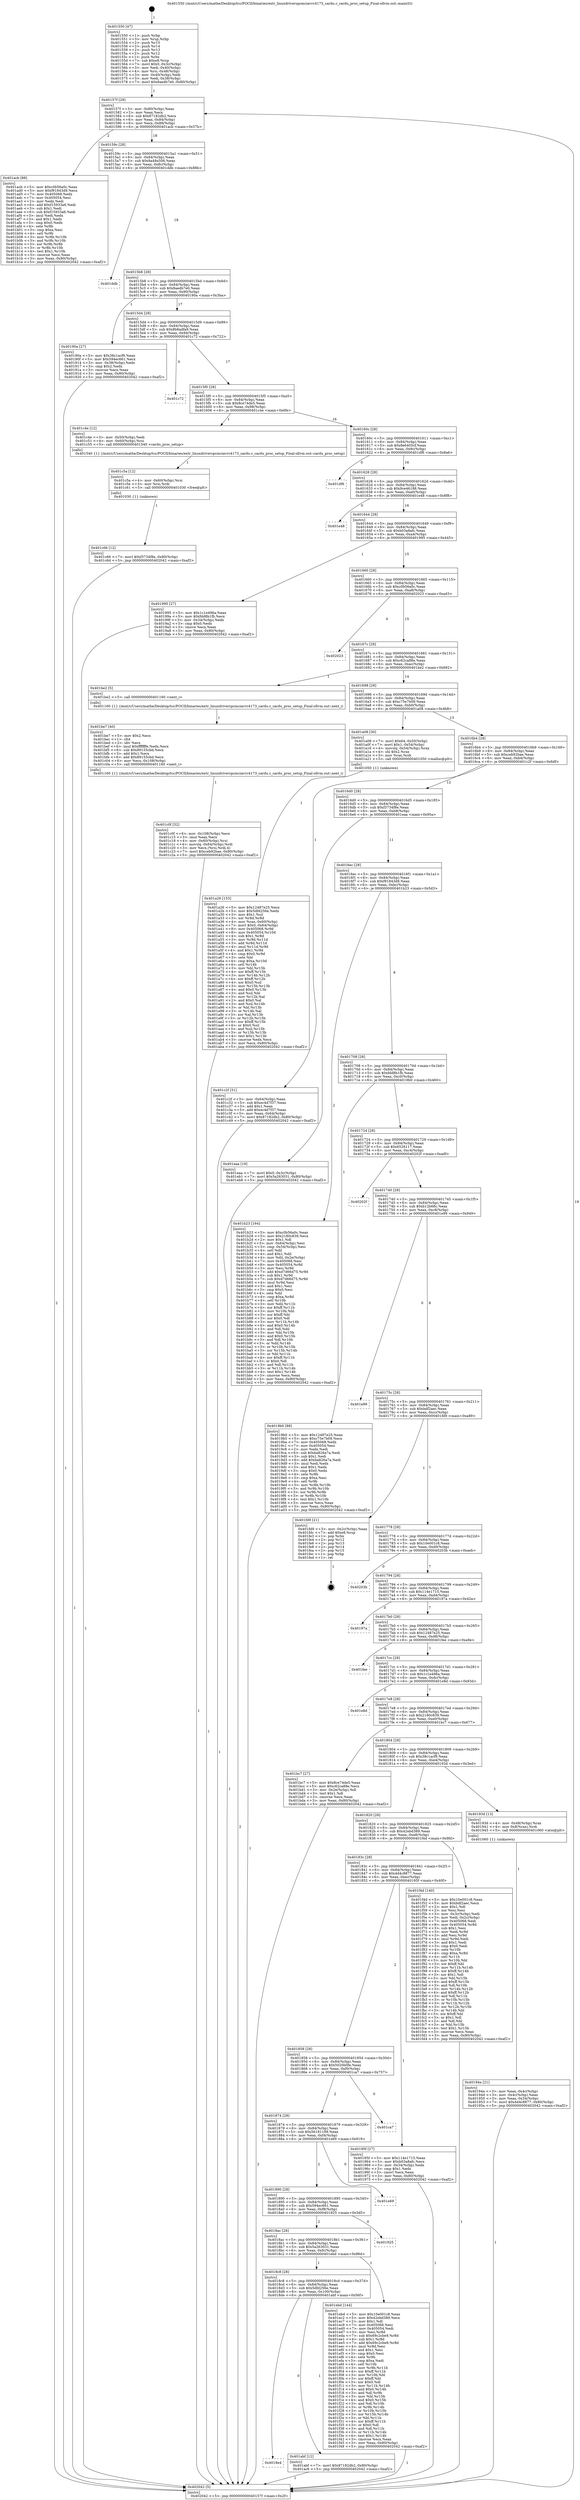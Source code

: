 digraph "0x401550" {
  label = "0x401550 (/mnt/c/Users/mathe/Desktop/tcc/POCII/binaries/extr_linuxdriverspcmciavrc4173_cardu.c_cardu_proc_setup_Final-ollvm.out::main(0))"
  labelloc = "t"
  node[shape=record]

  Entry [label="",width=0.3,height=0.3,shape=circle,fillcolor=black,style=filled]
  "0x40157f" [label="{
     0x40157f [29]\l
     | [instrs]\l
     &nbsp;&nbsp;0x40157f \<+3\>: mov -0x80(%rbp),%eax\l
     &nbsp;&nbsp;0x401582 \<+2\>: mov %eax,%ecx\l
     &nbsp;&nbsp;0x401584 \<+6\>: sub $0x87182db2,%ecx\l
     &nbsp;&nbsp;0x40158a \<+6\>: mov %eax,-0x84(%rbp)\l
     &nbsp;&nbsp;0x401590 \<+6\>: mov %ecx,-0x88(%rbp)\l
     &nbsp;&nbsp;0x401596 \<+6\>: je 0000000000401acb \<main+0x57b\>\l
  }"]
  "0x401acb" [label="{
     0x401acb [88]\l
     | [instrs]\l
     &nbsp;&nbsp;0x401acb \<+5\>: mov $0xc0b56a0c,%eax\l
     &nbsp;&nbsp;0x401ad0 \<+5\>: mov $0xf91843d9,%ecx\l
     &nbsp;&nbsp;0x401ad5 \<+7\>: mov 0x405068,%edx\l
     &nbsp;&nbsp;0x401adc \<+7\>: mov 0x405054,%esi\l
     &nbsp;&nbsp;0x401ae3 \<+2\>: mov %edx,%edi\l
     &nbsp;&nbsp;0x401ae5 \<+6\>: add $0xf15933a6,%edi\l
     &nbsp;&nbsp;0x401aeb \<+3\>: sub $0x1,%edi\l
     &nbsp;&nbsp;0x401aee \<+6\>: sub $0xf15933a6,%edi\l
     &nbsp;&nbsp;0x401af4 \<+3\>: imul %edi,%edx\l
     &nbsp;&nbsp;0x401af7 \<+3\>: and $0x1,%edx\l
     &nbsp;&nbsp;0x401afa \<+3\>: cmp $0x0,%edx\l
     &nbsp;&nbsp;0x401afd \<+4\>: sete %r8b\l
     &nbsp;&nbsp;0x401b01 \<+3\>: cmp $0xa,%esi\l
     &nbsp;&nbsp;0x401b04 \<+4\>: setl %r9b\l
     &nbsp;&nbsp;0x401b08 \<+3\>: mov %r8b,%r10b\l
     &nbsp;&nbsp;0x401b0b \<+3\>: and %r9b,%r10b\l
     &nbsp;&nbsp;0x401b0e \<+3\>: xor %r9b,%r8b\l
     &nbsp;&nbsp;0x401b11 \<+3\>: or %r8b,%r10b\l
     &nbsp;&nbsp;0x401b14 \<+4\>: test $0x1,%r10b\l
     &nbsp;&nbsp;0x401b18 \<+3\>: cmovne %ecx,%eax\l
     &nbsp;&nbsp;0x401b1b \<+3\>: mov %eax,-0x80(%rbp)\l
     &nbsp;&nbsp;0x401b1e \<+5\>: jmp 0000000000402042 \<main+0xaf2\>\l
  }"]
  "0x40159c" [label="{
     0x40159c [28]\l
     | [instrs]\l
     &nbsp;&nbsp;0x40159c \<+5\>: jmp 00000000004015a1 \<main+0x51\>\l
     &nbsp;&nbsp;0x4015a1 \<+6\>: mov -0x84(%rbp),%eax\l
     &nbsp;&nbsp;0x4015a7 \<+5\>: sub $0x8a48a506,%eax\l
     &nbsp;&nbsp;0x4015ac \<+6\>: mov %eax,-0x8c(%rbp)\l
     &nbsp;&nbsp;0x4015b2 \<+6\>: je 0000000000401ddb \<main+0x88b\>\l
  }"]
  Exit [label="",width=0.3,height=0.3,shape=circle,fillcolor=black,style=filled,peripheries=2]
  "0x401ddb" [label="{
     0x401ddb\l
  }", style=dashed]
  "0x4015b8" [label="{
     0x4015b8 [28]\l
     | [instrs]\l
     &nbsp;&nbsp;0x4015b8 \<+5\>: jmp 00000000004015bd \<main+0x6d\>\l
     &nbsp;&nbsp;0x4015bd \<+6\>: mov -0x84(%rbp),%eax\l
     &nbsp;&nbsp;0x4015c3 \<+5\>: sub $0x8aedb7e0,%eax\l
     &nbsp;&nbsp;0x4015c8 \<+6\>: mov %eax,-0x90(%rbp)\l
     &nbsp;&nbsp;0x4015ce \<+6\>: je 000000000040190a \<main+0x3ba\>\l
  }"]
  "0x401c66" [label="{
     0x401c66 [12]\l
     | [instrs]\l
     &nbsp;&nbsp;0x401c66 \<+7\>: movl $0xf3734f8e,-0x80(%rbp)\l
     &nbsp;&nbsp;0x401c6d \<+5\>: jmp 0000000000402042 \<main+0xaf2\>\l
  }"]
  "0x40190a" [label="{
     0x40190a [27]\l
     | [instrs]\l
     &nbsp;&nbsp;0x40190a \<+5\>: mov $0x38c1acf9,%eax\l
     &nbsp;&nbsp;0x40190f \<+5\>: mov $0x594ec661,%ecx\l
     &nbsp;&nbsp;0x401914 \<+3\>: mov -0x38(%rbp),%edx\l
     &nbsp;&nbsp;0x401917 \<+3\>: cmp $0x2,%edx\l
     &nbsp;&nbsp;0x40191a \<+3\>: cmovne %ecx,%eax\l
     &nbsp;&nbsp;0x40191d \<+3\>: mov %eax,-0x80(%rbp)\l
     &nbsp;&nbsp;0x401920 \<+5\>: jmp 0000000000402042 \<main+0xaf2\>\l
  }"]
  "0x4015d4" [label="{
     0x4015d4 [28]\l
     | [instrs]\l
     &nbsp;&nbsp;0x4015d4 \<+5\>: jmp 00000000004015d9 \<main+0x89\>\l
     &nbsp;&nbsp;0x4015d9 \<+6\>: mov -0x84(%rbp),%eax\l
     &nbsp;&nbsp;0x4015df \<+5\>: sub $0x8b8adfa9,%eax\l
     &nbsp;&nbsp;0x4015e4 \<+6\>: mov %eax,-0x94(%rbp)\l
     &nbsp;&nbsp;0x4015ea \<+6\>: je 0000000000401c72 \<main+0x722\>\l
  }"]
  "0x402042" [label="{
     0x402042 [5]\l
     | [instrs]\l
     &nbsp;&nbsp;0x402042 \<+5\>: jmp 000000000040157f \<main+0x2f\>\l
  }"]
  "0x401550" [label="{
     0x401550 [47]\l
     | [instrs]\l
     &nbsp;&nbsp;0x401550 \<+1\>: push %rbp\l
     &nbsp;&nbsp;0x401551 \<+3\>: mov %rsp,%rbp\l
     &nbsp;&nbsp;0x401554 \<+2\>: push %r15\l
     &nbsp;&nbsp;0x401556 \<+2\>: push %r14\l
     &nbsp;&nbsp;0x401558 \<+2\>: push %r13\l
     &nbsp;&nbsp;0x40155a \<+2\>: push %r12\l
     &nbsp;&nbsp;0x40155c \<+1\>: push %rbx\l
     &nbsp;&nbsp;0x40155d \<+7\>: sub $0xe8,%rsp\l
     &nbsp;&nbsp;0x401564 \<+7\>: movl $0x0,-0x3c(%rbp)\l
     &nbsp;&nbsp;0x40156b \<+3\>: mov %edi,-0x40(%rbp)\l
     &nbsp;&nbsp;0x40156e \<+4\>: mov %rsi,-0x48(%rbp)\l
     &nbsp;&nbsp;0x401572 \<+3\>: mov -0x40(%rbp),%edi\l
     &nbsp;&nbsp;0x401575 \<+3\>: mov %edi,-0x38(%rbp)\l
     &nbsp;&nbsp;0x401578 \<+7\>: movl $0x8aedb7e0,-0x80(%rbp)\l
  }"]
  "0x401c5a" [label="{
     0x401c5a [12]\l
     | [instrs]\l
     &nbsp;&nbsp;0x401c5a \<+4\>: mov -0x60(%rbp),%rsi\l
     &nbsp;&nbsp;0x401c5e \<+3\>: mov %rsi,%rdi\l
     &nbsp;&nbsp;0x401c61 \<+5\>: call 0000000000401030 \<free@plt\>\l
     | [calls]\l
     &nbsp;&nbsp;0x401030 \{1\} (unknown)\l
  }"]
  "0x401c72" [label="{
     0x401c72\l
  }", style=dashed]
  "0x4015f0" [label="{
     0x4015f0 [28]\l
     | [instrs]\l
     &nbsp;&nbsp;0x4015f0 \<+5\>: jmp 00000000004015f5 \<main+0xa5\>\l
     &nbsp;&nbsp;0x4015f5 \<+6\>: mov -0x84(%rbp),%eax\l
     &nbsp;&nbsp;0x4015fb \<+5\>: sub $0x8ce74de5,%eax\l
     &nbsp;&nbsp;0x401600 \<+6\>: mov %eax,-0x98(%rbp)\l
     &nbsp;&nbsp;0x401606 \<+6\>: je 0000000000401c4e \<main+0x6fe\>\l
  }"]
  "0x401c0f" [label="{
     0x401c0f [32]\l
     | [instrs]\l
     &nbsp;&nbsp;0x401c0f \<+6\>: mov -0x108(%rbp),%ecx\l
     &nbsp;&nbsp;0x401c15 \<+3\>: imul %eax,%ecx\l
     &nbsp;&nbsp;0x401c18 \<+4\>: mov -0x60(%rbp),%rsi\l
     &nbsp;&nbsp;0x401c1c \<+4\>: movslq -0x64(%rbp),%rdi\l
     &nbsp;&nbsp;0x401c20 \<+3\>: mov %ecx,(%rsi,%rdi,4)\l
     &nbsp;&nbsp;0x401c23 \<+7\>: movl $0xceb92bae,-0x80(%rbp)\l
     &nbsp;&nbsp;0x401c2a \<+5\>: jmp 0000000000402042 \<main+0xaf2\>\l
  }"]
  "0x401c4e" [label="{
     0x401c4e [12]\l
     | [instrs]\l
     &nbsp;&nbsp;0x401c4e \<+3\>: mov -0x50(%rbp),%edi\l
     &nbsp;&nbsp;0x401c51 \<+4\>: mov -0x60(%rbp),%rsi\l
     &nbsp;&nbsp;0x401c55 \<+5\>: call 0000000000401540 \<cardu_proc_setup\>\l
     | [calls]\l
     &nbsp;&nbsp;0x401540 \{1\} (/mnt/c/Users/mathe/Desktop/tcc/POCII/binaries/extr_linuxdriverspcmciavrc4173_cardu.c_cardu_proc_setup_Final-ollvm.out::cardu_proc_setup)\l
  }"]
  "0x40160c" [label="{
     0x40160c [28]\l
     | [instrs]\l
     &nbsp;&nbsp;0x40160c \<+5\>: jmp 0000000000401611 \<main+0xc1\>\l
     &nbsp;&nbsp;0x401611 \<+6\>: mov -0x84(%rbp),%eax\l
     &nbsp;&nbsp;0x401617 \<+5\>: sub $0x8e6405cf,%eax\l
     &nbsp;&nbsp;0x40161c \<+6\>: mov %eax,-0x9c(%rbp)\l
     &nbsp;&nbsp;0x401622 \<+6\>: je 0000000000401df6 \<main+0x8a6\>\l
  }"]
  "0x401be7" [label="{
     0x401be7 [40]\l
     | [instrs]\l
     &nbsp;&nbsp;0x401be7 \<+5\>: mov $0x2,%ecx\l
     &nbsp;&nbsp;0x401bec \<+1\>: cltd\l
     &nbsp;&nbsp;0x401bed \<+2\>: idiv %ecx\l
     &nbsp;&nbsp;0x401bef \<+6\>: imul $0xfffffffe,%edx,%ecx\l
     &nbsp;&nbsp;0x401bf5 \<+6\>: sub $0x89155cbd,%ecx\l
     &nbsp;&nbsp;0x401bfb \<+3\>: add $0x1,%ecx\l
     &nbsp;&nbsp;0x401bfe \<+6\>: add $0x89155cbd,%ecx\l
     &nbsp;&nbsp;0x401c04 \<+6\>: mov %ecx,-0x108(%rbp)\l
     &nbsp;&nbsp;0x401c0a \<+5\>: call 0000000000401160 \<next_i\>\l
     | [calls]\l
     &nbsp;&nbsp;0x401160 \{1\} (/mnt/c/Users/mathe/Desktop/tcc/POCII/binaries/extr_linuxdriverspcmciavrc4173_cardu.c_cardu_proc_setup_Final-ollvm.out::next_i)\l
  }"]
  "0x401df6" [label="{
     0x401df6\l
  }", style=dashed]
  "0x401628" [label="{
     0x401628 [28]\l
     | [instrs]\l
     &nbsp;&nbsp;0x401628 \<+5\>: jmp 000000000040162d \<main+0xdd\>\l
     &nbsp;&nbsp;0x40162d \<+6\>: mov -0x84(%rbp),%eax\l
     &nbsp;&nbsp;0x401633 \<+5\>: sub $0x9ce46188,%eax\l
     &nbsp;&nbsp;0x401638 \<+6\>: mov %eax,-0xa0(%rbp)\l
     &nbsp;&nbsp;0x40163e \<+6\>: je 0000000000401e48 \<main+0x8f8\>\l
  }"]
  "0x4018e4" [label="{
     0x4018e4\l
  }", style=dashed]
  "0x401e48" [label="{
     0x401e48\l
  }", style=dashed]
  "0x401644" [label="{
     0x401644 [28]\l
     | [instrs]\l
     &nbsp;&nbsp;0x401644 \<+5\>: jmp 0000000000401649 \<main+0xf9\>\l
     &nbsp;&nbsp;0x401649 \<+6\>: mov -0x84(%rbp),%eax\l
     &nbsp;&nbsp;0x40164f \<+5\>: sub $0xb03a8afc,%eax\l
     &nbsp;&nbsp;0x401654 \<+6\>: mov %eax,-0xa4(%rbp)\l
     &nbsp;&nbsp;0x40165a \<+6\>: je 0000000000401995 \<main+0x445\>\l
  }"]
  "0x401abf" [label="{
     0x401abf [12]\l
     | [instrs]\l
     &nbsp;&nbsp;0x401abf \<+7\>: movl $0x87182db2,-0x80(%rbp)\l
     &nbsp;&nbsp;0x401ac6 \<+5\>: jmp 0000000000402042 \<main+0xaf2\>\l
  }"]
  "0x401995" [label="{
     0x401995 [27]\l
     | [instrs]\l
     &nbsp;&nbsp;0x401995 \<+5\>: mov $0x1c1e496a,%eax\l
     &nbsp;&nbsp;0x40199a \<+5\>: mov $0xfdd8b1fb,%ecx\l
     &nbsp;&nbsp;0x40199f \<+3\>: mov -0x34(%rbp),%edx\l
     &nbsp;&nbsp;0x4019a2 \<+3\>: cmp $0x0,%edx\l
     &nbsp;&nbsp;0x4019a5 \<+3\>: cmove %ecx,%eax\l
     &nbsp;&nbsp;0x4019a8 \<+3\>: mov %eax,-0x80(%rbp)\l
     &nbsp;&nbsp;0x4019ab \<+5\>: jmp 0000000000402042 \<main+0xaf2\>\l
  }"]
  "0x401660" [label="{
     0x401660 [28]\l
     | [instrs]\l
     &nbsp;&nbsp;0x401660 \<+5\>: jmp 0000000000401665 \<main+0x115\>\l
     &nbsp;&nbsp;0x401665 \<+6\>: mov -0x84(%rbp),%eax\l
     &nbsp;&nbsp;0x40166b \<+5\>: sub $0xc0b56a0c,%eax\l
     &nbsp;&nbsp;0x401670 \<+6\>: mov %eax,-0xa8(%rbp)\l
     &nbsp;&nbsp;0x401676 \<+6\>: je 0000000000402023 \<main+0xad3\>\l
  }"]
  "0x4018c8" [label="{
     0x4018c8 [28]\l
     | [instrs]\l
     &nbsp;&nbsp;0x4018c8 \<+5\>: jmp 00000000004018cd \<main+0x37d\>\l
     &nbsp;&nbsp;0x4018cd \<+6\>: mov -0x84(%rbp),%eax\l
     &nbsp;&nbsp;0x4018d3 \<+5\>: sub $0x5dfd256e,%eax\l
     &nbsp;&nbsp;0x4018d8 \<+6\>: mov %eax,-0x100(%rbp)\l
     &nbsp;&nbsp;0x4018de \<+6\>: je 0000000000401abf \<main+0x56f\>\l
  }"]
  "0x402023" [label="{
     0x402023\l
  }", style=dashed]
  "0x40167c" [label="{
     0x40167c [28]\l
     | [instrs]\l
     &nbsp;&nbsp;0x40167c \<+5\>: jmp 0000000000401681 \<main+0x131\>\l
     &nbsp;&nbsp;0x401681 \<+6\>: mov -0x84(%rbp),%eax\l
     &nbsp;&nbsp;0x401687 \<+5\>: sub $0xc62ca88e,%eax\l
     &nbsp;&nbsp;0x40168c \<+6\>: mov %eax,-0xac(%rbp)\l
     &nbsp;&nbsp;0x401692 \<+6\>: je 0000000000401be2 \<main+0x692\>\l
  }"]
  "0x401ebd" [label="{
     0x401ebd [144]\l
     | [instrs]\l
     &nbsp;&nbsp;0x401ebd \<+5\>: mov $0x10e001c8,%eax\l
     &nbsp;&nbsp;0x401ec2 \<+5\>: mov $0x42ebd389,%ecx\l
     &nbsp;&nbsp;0x401ec7 \<+2\>: mov $0x1,%dl\l
     &nbsp;&nbsp;0x401ec9 \<+7\>: mov 0x405068,%esi\l
     &nbsp;&nbsp;0x401ed0 \<+7\>: mov 0x405054,%edi\l
     &nbsp;&nbsp;0x401ed7 \<+3\>: mov %esi,%r8d\l
     &nbsp;&nbsp;0x401eda \<+7\>: sub $0x69c2cbe9,%r8d\l
     &nbsp;&nbsp;0x401ee1 \<+4\>: sub $0x1,%r8d\l
     &nbsp;&nbsp;0x401ee5 \<+7\>: add $0x69c2cbe9,%r8d\l
     &nbsp;&nbsp;0x401eec \<+4\>: imul %r8d,%esi\l
     &nbsp;&nbsp;0x401ef0 \<+3\>: and $0x1,%esi\l
     &nbsp;&nbsp;0x401ef3 \<+3\>: cmp $0x0,%esi\l
     &nbsp;&nbsp;0x401ef6 \<+4\>: sete %r9b\l
     &nbsp;&nbsp;0x401efa \<+3\>: cmp $0xa,%edi\l
     &nbsp;&nbsp;0x401efd \<+4\>: setl %r10b\l
     &nbsp;&nbsp;0x401f01 \<+3\>: mov %r9b,%r11b\l
     &nbsp;&nbsp;0x401f04 \<+4\>: xor $0xff,%r11b\l
     &nbsp;&nbsp;0x401f08 \<+3\>: mov %r10b,%bl\l
     &nbsp;&nbsp;0x401f0b \<+3\>: xor $0xff,%bl\l
     &nbsp;&nbsp;0x401f0e \<+3\>: xor $0x0,%dl\l
     &nbsp;&nbsp;0x401f11 \<+3\>: mov %r11b,%r14b\l
     &nbsp;&nbsp;0x401f14 \<+4\>: and $0x0,%r14b\l
     &nbsp;&nbsp;0x401f18 \<+3\>: and %dl,%r9b\l
     &nbsp;&nbsp;0x401f1b \<+3\>: mov %bl,%r15b\l
     &nbsp;&nbsp;0x401f1e \<+4\>: and $0x0,%r15b\l
     &nbsp;&nbsp;0x401f22 \<+3\>: and %dl,%r10b\l
     &nbsp;&nbsp;0x401f25 \<+3\>: or %r9b,%r14b\l
     &nbsp;&nbsp;0x401f28 \<+3\>: or %r10b,%r15b\l
     &nbsp;&nbsp;0x401f2b \<+3\>: xor %r15b,%r14b\l
     &nbsp;&nbsp;0x401f2e \<+3\>: or %bl,%r11b\l
     &nbsp;&nbsp;0x401f31 \<+4\>: xor $0xff,%r11b\l
     &nbsp;&nbsp;0x401f35 \<+3\>: or $0x0,%dl\l
     &nbsp;&nbsp;0x401f38 \<+3\>: and %dl,%r11b\l
     &nbsp;&nbsp;0x401f3b \<+3\>: or %r11b,%r14b\l
     &nbsp;&nbsp;0x401f3e \<+4\>: test $0x1,%r14b\l
     &nbsp;&nbsp;0x401f42 \<+3\>: cmovne %ecx,%eax\l
     &nbsp;&nbsp;0x401f45 \<+3\>: mov %eax,-0x80(%rbp)\l
     &nbsp;&nbsp;0x401f48 \<+5\>: jmp 0000000000402042 \<main+0xaf2\>\l
  }"]
  "0x401be2" [label="{
     0x401be2 [5]\l
     | [instrs]\l
     &nbsp;&nbsp;0x401be2 \<+5\>: call 0000000000401160 \<next_i\>\l
     | [calls]\l
     &nbsp;&nbsp;0x401160 \{1\} (/mnt/c/Users/mathe/Desktop/tcc/POCII/binaries/extr_linuxdriverspcmciavrc4173_cardu.c_cardu_proc_setup_Final-ollvm.out::next_i)\l
  }"]
  "0x401698" [label="{
     0x401698 [28]\l
     | [instrs]\l
     &nbsp;&nbsp;0x401698 \<+5\>: jmp 000000000040169d \<main+0x14d\>\l
     &nbsp;&nbsp;0x40169d \<+6\>: mov -0x84(%rbp),%eax\l
     &nbsp;&nbsp;0x4016a3 \<+5\>: sub $0xc75e7b09,%eax\l
     &nbsp;&nbsp;0x4016a8 \<+6\>: mov %eax,-0xb0(%rbp)\l
     &nbsp;&nbsp;0x4016ae \<+6\>: je 0000000000401a08 \<main+0x4b8\>\l
  }"]
  "0x4018ac" [label="{
     0x4018ac [28]\l
     | [instrs]\l
     &nbsp;&nbsp;0x4018ac \<+5\>: jmp 00000000004018b1 \<main+0x361\>\l
     &nbsp;&nbsp;0x4018b1 \<+6\>: mov -0x84(%rbp),%eax\l
     &nbsp;&nbsp;0x4018b7 \<+5\>: sub $0x5a263031,%eax\l
     &nbsp;&nbsp;0x4018bc \<+6\>: mov %eax,-0xfc(%rbp)\l
     &nbsp;&nbsp;0x4018c2 \<+6\>: je 0000000000401ebd \<main+0x96d\>\l
  }"]
  "0x401a08" [label="{
     0x401a08 [30]\l
     | [instrs]\l
     &nbsp;&nbsp;0x401a08 \<+7\>: movl $0x64,-0x50(%rbp)\l
     &nbsp;&nbsp;0x401a0f \<+7\>: movl $0x1,-0x54(%rbp)\l
     &nbsp;&nbsp;0x401a16 \<+4\>: movslq -0x54(%rbp),%rax\l
     &nbsp;&nbsp;0x401a1a \<+4\>: shl $0x2,%rax\l
     &nbsp;&nbsp;0x401a1e \<+3\>: mov %rax,%rdi\l
     &nbsp;&nbsp;0x401a21 \<+5\>: call 0000000000401050 \<malloc@plt\>\l
     | [calls]\l
     &nbsp;&nbsp;0x401050 \{1\} (unknown)\l
  }"]
  "0x4016b4" [label="{
     0x4016b4 [28]\l
     | [instrs]\l
     &nbsp;&nbsp;0x4016b4 \<+5\>: jmp 00000000004016b9 \<main+0x169\>\l
     &nbsp;&nbsp;0x4016b9 \<+6\>: mov -0x84(%rbp),%eax\l
     &nbsp;&nbsp;0x4016bf \<+5\>: sub $0xceb92bae,%eax\l
     &nbsp;&nbsp;0x4016c4 \<+6\>: mov %eax,-0xb4(%rbp)\l
     &nbsp;&nbsp;0x4016ca \<+6\>: je 0000000000401c2f \<main+0x6df\>\l
  }"]
  "0x401925" [label="{
     0x401925\l
  }", style=dashed]
  "0x401c2f" [label="{
     0x401c2f [31]\l
     | [instrs]\l
     &nbsp;&nbsp;0x401c2f \<+3\>: mov -0x64(%rbp),%eax\l
     &nbsp;&nbsp;0x401c32 \<+5\>: sub $0xec4d7f37,%eax\l
     &nbsp;&nbsp;0x401c37 \<+3\>: add $0x1,%eax\l
     &nbsp;&nbsp;0x401c3a \<+5\>: add $0xec4d7f37,%eax\l
     &nbsp;&nbsp;0x401c3f \<+3\>: mov %eax,-0x64(%rbp)\l
     &nbsp;&nbsp;0x401c42 \<+7\>: movl $0x87182db2,-0x80(%rbp)\l
     &nbsp;&nbsp;0x401c49 \<+5\>: jmp 0000000000402042 \<main+0xaf2\>\l
  }"]
  "0x4016d0" [label="{
     0x4016d0 [28]\l
     | [instrs]\l
     &nbsp;&nbsp;0x4016d0 \<+5\>: jmp 00000000004016d5 \<main+0x185\>\l
     &nbsp;&nbsp;0x4016d5 \<+6\>: mov -0x84(%rbp),%eax\l
     &nbsp;&nbsp;0x4016db \<+5\>: sub $0xf3734f8e,%eax\l
     &nbsp;&nbsp;0x4016e0 \<+6\>: mov %eax,-0xb8(%rbp)\l
     &nbsp;&nbsp;0x4016e6 \<+6\>: je 0000000000401eaa \<main+0x95a\>\l
  }"]
  "0x401890" [label="{
     0x401890 [28]\l
     | [instrs]\l
     &nbsp;&nbsp;0x401890 \<+5\>: jmp 0000000000401895 \<main+0x345\>\l
     &nbsp;&nbsp;0x401895 \<+6\>: mov -0x84(%rbp),%eax\l
     &nbsp;&nbsp;0x40189b \<+5\>: sub $0x594ec661,%eax\l
     &nbsp;&nbsp;0x4018a0 \<+6\>: mov %eax,-0xf8(%rbp)\l
     &nbsp;&nbsp;0x4018a6 \<+6\>: je 0000000000401925 \<main+0x3d5\>\l
  }"]
  "0x401eaa" [label="{
     0x401eaa [19]\l
     | [instrs]\l
     &nbsp;&nbsp;0x401eaa \<+7\>: movl $0x0,-0x3c(%rbp)\l
     &nbsp;&nbsp;0x401eb1 \<+7\>: movl $0x5a263031,-0x80(%rbp)\l
     &nbsp;&nbsp;0x401eb8 \<+5\>: jmp 0000000000402042 \<main+0xaf2\>\l
  }"]
  "0x4016ec" [label="{
     0x4016ec [28]\l
     | [instrs]\l
     &nbsp;&nbsp;0x4016ec \<+5\>: jmp 00000000004016f1 \<main+0x1a1\>\l
     &nbsp;&nbsp;0x4016f1 \<+6\>: mov -0x84(%rbp),%eax\l
     &nbsp;&nbsp;0x4016f7 \<+5\>: sub $0xf91843d9,%eax\l
     &nbsp;&nbsp;0x4016fc \<+6\>: mov %eax,-0xbc(%rbp)\l
     &nbsp;&nbsp;0x401702 \<+6\>: je 0000000000401b23 \<main+0x5d3\>\l
  }"]
  "0x401e69" [label="{
     0x401e69\l
  }", style=dashed]
  "0x401b23" [label="{
     0x401b23 [164]\l
     | [instrs]\l
     &nbsp;&nbsp;0x401b23 \<+5\>: mov $0xc0b56a0c,%eax\l
     &nbsp;&nbsp;0x401b28 \<+5\>: mov $0x2180c839,%ecx\l
     &nbsp;&nbsp;0x401b2d \<+2\>: mov $0x1,%dl\l
     &nbsp;&nbsp;0x401b2f \<+3\>: mov -0x64(%rbp),%esi\l
     &nbsp;&nbsp;0x401b32 \<+3\>: cmp -0x54(%rbp),%esi\l
     &nbsp;&nbsp;0x401b35 \<+4\>: setl %dil\l
     &nbsp;&nbsp;0x401b39 \<+4\>: and $0x1,%dil\l
     &nbsp;&nbsp;0x401b3d \<+4\>: mov %dil,-0x2e(%rbp)\l
     &nbsp;&nbsp;0x401b41 \<+7\>: mov 0x405068,%esi\l
     &nbsp;&nbsp;0x401b48 \<+8\>: mov 0x405054,%r8d\l
     &nbsp;&nbsp;0x401b50 \<+3\>: mov %esi,%r9d\l
     &nbsp;&nbsp;0x401b53 \<+7\>: add $0xd7d66d75,%r9d\l
     &nbsp;&nbsp;0x401b5a \<+4\>: sub $0x1,%r9d\l
     &nbsp;&nbsp;0x401b5e \<+7\>: sub $0xd7d66d75,%r9d\l
     &nbsp;&nbsp;0x401b65 \<+4\>: imul %r9d,%esi\l
     &nbsp;&nbsp;0x401b69 \<+3\>: and $0x1,%esi\l
     &nbsp;&nbsp;0x401b6c \<+3\>: cmp $0x0,%esi\l
     &nbsp;&nbsp;0x401b6f \<+4\>: sete %dil\l
     &nbsp;&nbsp;0x401b73 \<+4\>: cmp $0xa,%r8d\l
     &nbsp;&nbsp;0x401b77 \<+4\>: setl %r10b\l
     &nbsp;&nbsp;0x401b7b \<+3\>: mov %dil,%r11b\l
     &nbsp;&nbsp;0x401b7e \<+4\>: xor $0xff,%r11b\l
     &nbsp;&nbsp;0x401b82 \<+3\>: mov %r10b,%bl\l
     &nbsp;&nbsp;0x401b85 \<+3\>: xor $0xff,%bl\l
     &nbsp;&nbsp;0x401b88 \<+3\>: xor $0x0,%dl\l
     &nbsp;&nbsp;0x401b8b \<+3\>: mov %r11b,%r14b\l
     &nbsp;&nbsp;0x401b8e \<+4\>: and $0x0,%r14b\l
     &nbsp;&nbsp;0x401b92 \<+3\>: and %dl,%dil\l
     &nbsp;&nbsp;0x401b95 \<+3\>: mov %bl,%r15b\l
     &nbsp;&nbsp;0x401b98 \<+4\>: and $0x0,%r15b\l
     &nbsp;&nbsp;0x401b9c \<+3\>: and %dl,%r10b\l
     &nbsp;&nbsp;0x401b9f \<+3\>: or %dil,%r14b\l
     &nbsp;&nbsp;0x401ba2 \<+3\>: or %r10b,%r15b\l
     &nbsp;&nbsp;0x401ba5 \<+3\>: xor %r15b,%r14b\l
     &nbsp;&nbsp;0x401ba8 \<+3\>: or %bl,%r11b\l
     &nbsp;&nbsp;0x401bab \<+4\>: xor $0xff,%r11b\l
     &nbsp;&nbsp;0x401baf \<+3\>: or $0x0,%dl\l
     &nbsp;&nbsp;0x401bb2 \<+3\>: and %dl,%r11b\l
     &nbsp;&nbsp;0x401bb5 \<+3\>: or %r11b,%r14b\l
     &nbsp;&nbsp;0x401bb8 \<+4\>: test $0x1,%r14b\l
     &nbsp;&nbsp;0x401bbc \<+3\>: cmovne %ecx,%eax\l
     &nbsp;&nbsp;0x401bbf \<+3\>: mov %eax,-0x80(%rbp)\l
     &nbsp;&nbsp;0x401bc2 \<+5\>: jmp 0000000000402042 \<main+0xaf2\>\l
  }"]
  "0x401708" [label="{
     0x401708 [28]\l
     | [instrs]\l
     &nbsp;&nbsp;0x401708 \<+5\>: jmp 000000000040170d \<main+0x1bd\>\l
     &nbsp;&nbsp;0x40170d \<+6\>: mov -0x84(%rbp),%eax\l
     &nbsp;&nbsp;0x401713 \<+5\>: sub $0xfdd8b1fb,%eax\l
     &nbsp;&nbsp;0x401718 \<+6\>: mov %eax,-0xc0(%rbp)\l
     &nbsp;&nbsp;0x40171e \<+6\>: je 00000000004019b0 \<main+0x460\>\l
  }"]
  "0x401874" [label="{
     0x401874 [28]\l
     | [instrs]\l
     &nbsp;&nbsp;0x401874 \<+5\>: jmp 0000000000401879 \<main+0x329\>\l
     &nbsp;&nbsp;0x401879 \<+6\>: mov -0x84(%rbp),%eax\l
     &nbsp;&nbsp;0x40187f \<+5\>: sub $0x56181189,%eax\l
     &nbsp;&nbsp;0x401884 \<+6\>: mov %eax,-0xf4(%rbp)\l
     &nbsp;&nbsp;0x40188a \<+6\>: je 0000000000401e69 \<main+0x919\>\l
  }"]
  "0x4019b0" [label="{
     0x4019b0 [88]\l
     | [instrs]\l
     &nbsp;&nbsp;0x4019b0 \<+5\>: mov $0x12487e25,%eax\l
     &nbsp;&nbsp;0x4019b5 \<+5\>: mov $0xc75e7b09,%ecx\l
     &nbsp;&nbsp;0x4019ba \<+7\>: mov 0x405068,%edx\l
     &nbsp;&nbsp;0x4019c1 \<+7\>: mov 0x405054,%esi\l
     &nbsp;&nbsp;0x4019c8 \<+2\>: mov %edx,%edi\l
     &nbsp;&nbsp;0x4019ca \<+6\>: sub $0xba826a7a,%edi\l
     &nbsp;&nbsp;0x4019d0 \<+3\>: sub $0x1,%edi\l
     &nbsp;&nbsp;0x4019d3 \<+6\>: add $0xba826a7a,%edi\l
     &nbsp;&nbsp;0x4019d9 \<+3\>: imul %edi,%edx\l
     &nbsp;&nbsp;0x4019dc \<+3\>: and $0x1,%edx\l
     &nbsp;&nbsp;0x4019df \<+3\>: cmp $0x0,%edx\l
     &nbsp;&nbsp;0x4019e2 \<+4\>: sete %r8b\l
     &nbsp;&nbsp;0x4019e6 \<+3\>: cmp $0xa,%esi\l
     &nbsp;&nbsp;0x4019e9 \<+4\>: setl %r9b\l
     &nbsp;&nbsp;0x4019ed \<+3\>: mov %r8b,%r10b\l
     &nbsp;&nbsp;0x4019f0 \<+3\>: and %r9b,%r10b\l
     &nbsp;&nbsp;0x4019f3 \<+3\>: xor %r9b,%r8b\l
     &nbsp;&nbsp;0x4019f6 \<+3\>: or %r8b,%r10b\l
     &nbsp;&nbsp;0x4019f9 \<+4\>: test $0x1,%r10b\l
     &nbsp;&nbsp;0x4019fd \<+3\>: cmovne %ecx,%eax\l
     &nbsp;&nbsp;0x401a00 \<+3\>: mov %eax,-0x80(%rbp)\l
     &nbsp;&nbsp;0x401a03 \<+5\>: jmp 0000000000402042 \<main+0xaf2\>\l
  }"]
  "0x401724" [label="{
     0x401724 [28]\l
     | [instrs]\l
     &nbsp;&nbsp;0x401724 \<+5\>: jmp 0000000000401729 \<main+0x1d9\>\l
     &nbsp;&nbsp;0x401729 \<+6\>: mov -0x84(%rbp),%eax\l
     &nbsp;&nbsp;0x40172f \<+5\>: sub $0x6528117,%eax\l
     &nbsp;&nbsp;0x401734 \<+6\>: mov %eax,-0xc4(%rbp)\l
     &nbsp;&nbsp;0x40173a \<+6\>: je 000000000040202f \<main+0xadf\>\l
  }"]
  "0x401ca7" [label="{
     0x401ca7\l
  }", style=dashed]
  "0x40202f" [label="{
     0x40202f\l
  }", style=dashed]
  "0x401740" [label="{
     0x401740 [28]\l
     | [instrs]\l
     &nbsp;&nbsp;0x401740 \<+5\>: jmp 0000000000401745 \<main+0x1f5\>\l
     &nbsp;&nbsp;0x401745 \<+6\>: mov -0x84(%rbp),%eax\l
     &nbsp;&nbsp;0x40174b \<+5\>: sub $0xb12b68c,%eax\l
     &nbsp;&nbsp;0x401750 \<+6\>: mov %eax,-0xc8(%rbp)\l
     &nbsp;&nbsp;0x401756 \<+6\>: je 0000000000401e99 \<main+0x949\>\l
  }"]
  "0x401a26" [label="{
     0x401a26 [153]\l
     | [instrs]\l
     &nbsp;&nbsp;0x401a26 \<+5\>: mov $0x12487e25,%ecx\l
     &nbsp;&nbsp;0x401a2b \<+5\>: mov $0x5dfd256e,%edx\l
     &nbsp;&nbsp;0x401a30 \<+3\>: mov $0x1,%sil\l
     &nbsp;&nbsp;0x401a33 \<+3\>: xor %r8d,%r8d\l
     &nbsp;&nbsp;0x401a36 \<+4\>: mov %rax,-0x60(%rbp)\l
     &nbsp;&nbsp;0x401a3a \<+7\>: movl $0x0,-0x64(%rbp)\l
     &nbsp;&nbsp;0x401a41 \<+8\>: mov 0x405068,%r9d\l
     &nbsp;&nbsp;0x401a49 \<+8\>: mov 0x405054,%r10d\l
     &nbsp;&nbsp;0x401a51 \<+4\>: sub $0x1,%r8d\l
     &nbsp;&nbsp;0x401a55 \<+3\>: mov %r9d,%r11d\l
     &nbsp;&nbsp;0x401a58 \<+3\>: add %r8d,%r11d\l
     &nbsp;&nbsp;0x401a5b \<+4\>: imul %r11d,%r9d\l
     &nbsp;&nbsp;0x401a5f \<+4\>: and $0x1,%r9d\l
     &nbsp;&nbsp;0x401a63 \<+4\>: cmp $0x0,%r9d\l
     &nbsp;&nbsp;0x401a67 \<+3\>: sete %bl\l
     &nbsp;&nbsp;0x401a6a \<+4\>: cmp $0xa,%r10d\l
     &nbsp;&nbsp;0x401a6e \<+4\>: setl %r14b\l
     &nbsp;&nbsp;0x401a72 \<+3\>: mov %bl,%r15b\l
     &nbsp;&nbsp;0x401a75 \<+4\>: xor $0xff,%r15b\l
     &nbsp;&nbsp;0x401a79 \<+3\>: mov %r14b,%r12b\l
     &nbsp;&nbsp;0x401a7c \<+4\>: xor $0xff,%r12b\l
     &nbsp;&nbsp;0x401a80 \<+4\>: xor $0x0,%sil\l
     &nbsp;&nbsp;0x401a84 \<+3\>: mov %r15b,%r13b\l
     &nbsp;&nbsp;0x401a87 \<+4\>: and $0x0,%r13b\l
     &nbsp;&nbsp;0x401a8b \<+3\>: and %sil,%bl\l
     &nbsp;&nbsp;0x401a8e \<+3\>: mov %r12b,%al\l
     &nbsp;&nbsp;0x401a91 \<+2\>: and $0x0,%al\l
     &nbsp;&nbsp;0x401a93 \<+3\>: and %sil,%r14b\l
     &nbsp;&nbsp;0x401a96 \<+3\>: or %bl,%r13b\l
     &nbsp;&nbsp;0x401a99 \<+3\>: or %r14b,%al\l
     &nbsp;&nbsp;0x401a9c \<+3\>: xor %al,%r13b\l
     &nbsp;&nbsp;0x401a9f \<+3\>: or %r12b,%r15b\l
     &nbsp;&nbsp;0x401aa2 \<+4\>: xor $0xff,%r15b\l
     &nbsp;&nbsp;0x401aa6 \<+4\>: or $0x0,%sil\l
     &nbsp;&nbsp;0x401aaa \<+3\>: and %sil,%r15b\l
     &nbsp;&nbsp;0x401aad \<+3\>: or %r15b,%r13b\l
     &nbsp;&nbsp;0x401ab0 \<+4\>: test $0x1,%r13b\l
     &nbsp;&nbsp;0x401ab4 \<+3\>: cmovne %edx,%ecx\l
     &nbsp;&nbsp;0x401ab7 \<+3\>: mov %ecx,-0x80(%rbp)\l
     &nbsp;&nbsp;0x401aba \<+5\>: jmp 0000000000402042 \<main+0xaf2\>\l
  }"]
  "0x401e99" [label="{
     0x401e99\l
  }", style=dashed]
  "0x40175c" [label="{
     0x40175c [28]\l
     | [instrs]\l
     &nbsp;&nbsp;0x40175c \<+5\>: jmp 0000000000401761 \<main+0x211\>\l
     &nbsp;&nbsp;0x401761 \<+6\>: mov -0x84(%rbp),%eax\l
     &nbsp;&nbsp;0x401767 \<+5\>: sub $0xbdf2aec,%eax\l
     &nbsp;&nbsp;0x40176c \<+6\>: mov %eax,-0xcc(%rbp)\l
     &nbsp;&nbsp;0x401772 \<+6\>: je 0000000000401fd9 \<main+0xa89\>\l
  }"]
  "0x401858" [label="{
     0x401858 [28]\l
     | [instrs]\l
     &nbsp;&nbsp;0x401858 \<+5\>: jmp 000000000040185d \<main+0x30d\>\l
     &nbsp;&nbsp;0x40185d \<+6\>: mov -0x84(%rbp),%eax\l
     &nbsp;&nbsp;0x401863 \<+5\>: sub $0x5020b0fe,%eax\l
     &nbsp;&nbsp;0x401868 \<+6\>: mov %eax,-0xf0(%rbp)\l
     &nbsp;&nbsp;0x40186e \<+6\>: je 0000000000401ca7 \<main+0x757\>\l
  }"]
  "0x401fd9" [label="{
     0x401fd9 [21]\l
     | [instrs]\l
     &nbsp;&nbsp;0x401fd9 \<+3\>: mov -0x2c(%rbp),%eax\l
     &nbsp;&nbsp;0x401fdc \<+7\>: add $0xe8,%rsp\l
     &nbsp;&nbsp;0x401fe3 \<+1\>: pop %rbx\l
     &nbsp;&nbsp;0x401fe4 \<+2\>: pop %r12\l
     &nbsp;&nbsp;0x401fe6 \<+2\>: pop %r13\l
     &nbsp;&nbsp;0x401fe8 \<+2\>: pop %r14\l
     &nbsp;&nbsp;0x401fea \<+2\>: pop %r15\l
     &nbsp;&nbsp;0x401fec \<+1\>: pop %rbp\l
     &nbsp;&nbsp;0x401fed \<+1\>: ret\l
  }"]
  "0x401778" [label="{
     0x401778 [28]\l
     | [instrs]\l
     &nbsp;&nbsp;0x401778 \<+5\>: jmp 000000000040177d \<main+0x22d\>\l
     &nbsp;&nbsp;0x40177d \<+6\>: mov -0x84(%rbp),%eax\l
     &nbsp;&nbsp;0x401783 \<+5\>: sub $0x10e001c8,%eax\l
     &nbsp;&nbsp;0x401788 \<+6\>: mov %eax,-0xd0(%rbp)\l
     &nbsp;&nbsp;0x40178e \<+6\>: je 000000000040203b \<main+0xaeb\>\l
  }"]
  "0x40195f" [label="{
     0x40195f [27]\l
     | [instrs]\l
     &nbsp;&nbsp;0x40195f \<+5\>: mov $0x114e1715,%eax\l
     &nbsp;&nbsp;0x401964 \<+5\>: mov $0xb03a8afc,%ecx\l
     &nbsp;&nbsp;0x401969 \<+3\>: mov -0x34(%rbp),%edx\l
     &nbsp;&nbsp;0x40196c \<+3\>: cmp $0x1,%edx\l
     &nbsp;&nbsp;0x40196f \<+3\>: cmovl %ecx,%eax\l
     &nbsp;&nbsp;0x401972 \<+3\>: mov %eax,-0x80(%rbp)\l
     &nbsp;&nbsp;0x401975 \<+5\>: jmp 0000000000402042 \<main+0xaf2\>\l
  }"]
  "0x40203b" [label="{
     0x40203b\l
  }", style=dashed]
  "0x401794" [label="{
     0x401794 [28]\l
     | [instrs]\l
     &nbsp;&nbsp;0x401794 \<+5\>: jmp 0000000000401799 \<main+0x249\>\l
     &nbsp;&nbsp;0x401799 \<+6\>: mov -0x84(%rbp),%eax\l
     &nbsp;&nbsp;0x40179f \<+5\>: sub $0x114e1715,%eax\l
     &nbsp;&nbsp;0x4017a4 \<+6\>: mov %eax,-0xd4(%rbp)\l
     &nbsp;&nbsp;0x4017aa \<+6\>: je 000000000040197a \<main+0x42a\>\l
  }"]
  "0x40183c" [label="{
     0x40183c [28]\l
     | [instrs]\l
     &nbsp;&nbsp;0x40183c \<+5\>: jmp 0000000000401841 \<main+0x2f1\>\l
     &nbsp;&nbsp;0x401841 \<+6\>: mov -0x84(%rbp),%eax\l
     &nbsp;&nbsp;0x401847 \<+5\>: sub $0x4d4c8877,%eax\l
     &nbsp;&nbsp;0x40184c \<+6\>: mov %eax,-0xec(%rbp)\l
     &nbsp;&nbsp;0x401852 \<+6\>: je 000000000040195f \<main+0x40f\>\l
  }"]
  "0x40197a" [label="{
     0x40197a\l
  }", style=dashed]
  "0x4017b0" [label="{
     0x4017b0 [28]\l
     | [instrs]\l
     &nbsp;&nbsp;0x4017b0 \<+5\>: jmp 00000000004017b5 \<main+0x265\>\l
     &nbsp;&nbsp;0x4017b5 \<+6\>: mov -0x84(%rbp),%eax\l
     &nbsp;&nbsp;0x4017bb \<+5\>: sub $0x12487e25,%eax\l
     &nbsp;&nbsp;0x4017c0 \<+6\>: mov %eax,-0xd8(%rbp)\l
     &nbsp;&nbsp;0x4017c6 \<+6\>: je 0000000000401fee \<main+0xa9e\>\l
  }"]
  "0x401f4d" [label="{
     0x401f4d [140]\l
     | [instrs]\l
     &nbsp;&nbsp;0x401f4d \<+5\>: mov $0x10e001c8,%eax\l
     &nbsp;&nbsp;0x401f52 \<+5\>: mov $0xbdf2aec,%ecx\l
     &nbsp;&nbsp;0x401f57 \<+2\>: mov $0x1,%dl\l
     &nbsp;&nbsp;0x401f59 \<+2\>: xor %esi,%esi\l
     &nbsp;&nbsp;0x401f5b \<+3\>: mov -0x3c(%rbp),%edi\l
     &nbsp;&nbsp;0x401f5e \<+3\>: mov %edi,-0x2c(%rbp)\l
     &nbsp;&nbsp;0x401f61 \<+7\>: mov 0x405068,%edi\l
     &nbsp;&nbsp;0x401f68 \<+8\>: mov 0x405054,%r8d\l
     &nbsp;&nbsp;0x401f70 \<+3\>: sub $0x1,%esi\l
     &nbsp;&nbsp;0x401f73 \<+3\>: mov %edi,%r9d\l
     &nbsp;&nbsp;0x401f76 \<+3\>: add %esi,%r9d\l
     &nbsp;&nbsp;0x401f79 \<+4\>: imul %r9d,%edi\l
     &nbsp;&nbsp;0x401f7d \<+3\>: and $0x1,%edi\l
     &nbsp;&nbsp;0x401f80 \<+3\>: cmp $0x0,%edi\l
     &nbsp;&nbsp;0x401f83 \<+4\>: sete %r10b\l
     &nbsp;&nbsp;0x401f87 \<+4\>: cmp $0xa,%r8d\l
     &nbsp;&nbsp;0x401f8b \<+4\>: setl %r11b\l
     &nbsp;&nbsp;0x401f8f \<+3\>: mov %r10b,%bl\l
     &nbsp;&nbsp;0x401f92 \<+3\>: xor $0xff,%bl\l
     &nbsp;&nbsp;0x401f95 \<+3\>: mov %r11b,%r14b\l
     &nbsp;&nbsp;0x401f98 \<+4\>: xor $0xff,%r14b\l
     &nbsp;&nbsp;0x401f9c \<+3\>: xor $0x1,%dl\l
     &nbsp;&nbsp;0x401f9f \<+3\>: mov %bl,%r15b\l
     &nbsp;&nbsp;0x401fa2 \<+4\>: and $0xff,%r15b\l
     &nbsp;&nbsp;0x401fa6 \<+3\>: and %dl,%r10b\l
     &nbsp;&nbsp;0x401fa9 \<+3\>: mov %r14b,%r12b\l
     &nbsp;&nbsp;0x401fac \<+4\>: and $0xff,%r12b\l
     &nbsp;&nbsp;0x401fb0 \<+3\>: and %dl,%r11b\l
     &nbsp;&nbsp;0x401fb3 \<+3\>: or %r10b,%r15b\l
     &nbsp;&nbsp;0x401fb6 \<+3\>: or %r11b,%r12b\l
     &nbsp;&nbsp;0x401fb9 \<+3\>: xor %r12b,%r15b\l
     &nbsp;&nbsp;0x401fbc \<+3\>: or %r14b,%bl\l
     &nbsp;&nbsp;0x401fbf \<+3\>: xor $0xff,%bl\l
     &nbsp;&nbsp;0x401fc2 \<+3\>: or $0x1,%dl\l
     &nbsp;&nbsp;0x401fc5 \<+2\>: and %dl,%bl\l
     &nbsp;&nbsp;0x401fc7 \<+3\>: or %bl,%r15b\l
     &nbsp;&nbsp;0x401fca \<+4\>: test $0x1,%r15b\l
     &nbsp;&nbsp;0x401fce \<+3\>: cmovne %ecx,%eax\l
     &nbsp;&nbsp;0x401fd1 \<+3\>: mov %eax,-0x80(%rbp)\l
     &nbsp;&nbsp;0x401fd4 \<+5\>: jmp 0000000000402042 \<main+0xaf2\>\l
  }"]
  "0x401fee" [label="{
     0x401fee\l
  }", style=dashed]
  "0x4017cc" [label="{
     0x4017cc [28]\l
     | [instrs]\l
     &nbsp;&nbsp;0x4017cc \<+5\>: jmp 00000000004017d1 \<main+0x281\>\l
     &nbsp;&nbsp;0x4017d1 \<+6\>: mov -0x84(%rbp),%eax\l
     &nbsp;&nbsp;0x4017d7 \<+5\>: sub $0x1c1e496a,%eax\l
     &nbsp;&nbsp;0x4017dc \<+6\>: mov %eax,-0xdc(%rbp)\l
     &nbsp;&nbsp;0x4017e2 \<+6\>: je 0000000000401e8d \<main+0x93d\>\l
  }"]
  "0x40194a" [label="{
     0x40194a [21]\l
     | [instrs]\l
     &nbsp;&nbsp;0x40194a \<+3\>: mov %eax,-0x4c(%rbp)\l
     &nbsp;&nbsp;0x40194d \<+3\>: mov -0x4c(%rbp),%eax\l
     &nbsp;&nbsp;0x401950 \<+3\>: mov %eax,-0x34(%rbp)\l
     &nbsp;&nbsp;0x401953 \<+7\>: movl $0x4d4c8877,-0x80(%rbp)\l
     &nbsp;&nbsp;0x40195a \<+5\>: jmp 0000000000402042 \<main+0xaf2\>\l
  }"]
  "0x401e8d" [label="{
     0x401e8d\l
  }", style=dashed]
  "0x4017e8" [label="{
     0x4017e8 [28]\l
     | [instrs]\l
     &nbsp;&nbsp;0x4017e8 \<+5\>: jmp 00000000004017ed \<main+0x29d\>\l
     &nbsp;&nbsp;0x4017ed \<+6\>: mov -0x84(%rbp),%eax\l
     &nbsp;&nbsp;0x4017f3 \<+5\>: sub $0x2180c839,%eax\l
     &nbsp;&nbsp;0x4017f8 \<+6\>: mov %eax,-0xe0(%rbp)\l
     &nbsp;&nbsp;0x4017fe \<+6\>: je 0000000000401bc7 \<main+0x677\>\l
  }"]
  "0x401820" [label="{
     0x401820 [28]\l
     | [instrs]\l
     &nbsp;&nbsp;0x401820 \<+5\>: jmp 0000000000401825 \<main+0x2d5\>\l
     &nbsp;&nbsp;0x401825 \<+6\>: mov -0x84(%rbp),%eax\l
     &nbsp;&nbsp;0x40182b \<+5\>: sub $0x42ebd389,%eax\l
     &nbsp;&nbsp;0x401830 \<+6\>: mov %eax,-0xe8(%rbp)\l
     &nbsp;&nbsp;0x401836 \<+6\>: je 0000000000401f4d \<main+0x9fd\>\l
  }"]
  "0x401bc7" [label="{
     0x401bc7 [27]\l
     | [instrs]\l
     &nbsp;&nbsp;0x401bc7 \<+5\>: mov $0x8ce74de5,%eax\l
     &nbsp;&nbsp;0x401bcc \<+5\>: mov $0xc62ca88e,%ecx\l
     &nbsp;&nbsp;0x401bd1 \<+3\>: mov -0x2e(%rbp),%dl\l
     &nbsp;&nbsp;0x401bd4 \<+3\>: test $0x1,%dl\l
     &nbsp;&nbsp;0x401bd7 \<+3\>: cmovne %ecx,%eax\l
     &nbsp;&nbsp;0x401bda \<+3\>: mov %eax,-0x80(%rbp)\l
     &nbsp;&nbsp;0x401bdd \<+5\>: jmp 0000000000402042 \<main+0xaf2\>\l
  }"]
  "0x401804" [label="{
     0x401804 [28]\l
     | [instrs]\l
     &nbsp;&nbsp;0x401804 \<+5\>: jmp 0000000000401809 \<main+0x2b9\>\l
     &nbsp;&nbsp;0x401809 \<+6\>: mov -0x84(%rbp),%eax\l
     &nbsp;&nbsp;0x40180f \<+5\>: sub $0x38c1acf9,%eax\l
     &nbsp;&nbsp;0x401814 \<+6\>: mov %eax,-0xe4(%rbp)\l
     &nbsp;&nbsp;0x40181a \<+6\>: je 000000000040193d \<main+0x3ed\>\l
  }"]
  "0x40193d" [label="{
     0x40193d [13]\l
     | [instrs]\l
     &nbsp;&nbsp;0x40193d \<+4\>: mov -0x48(%rbp),%rax\l
     &nbsp;&nbsp;0x401941 \<+4\>: mov 0x8(%rax),%rdi\l
     &nbsp;&nbsp;0x401945 \<+5\>: call 0000000000401060 \<atoi@plt\>\l
     | [calls]\l
     &nbsp;&nbsp;0x401060 \{1\} (unknown)\l
  }"]
  Entry -> "0x401550" [label=" 1"]
  "0x40157f" -> "0x401acb" [label=" 2"]
  "0x40157f" -> "0x40159c" [label=" 18"]
  "0x401fd9" -> Exit [label=" 1"]
  "0x40159c" -> "0x401ddb" [label=" 0"]
  "0x40159c" -> "0x4015b8" [label=" 18"]
  "0x401f4d" -> "0x402042" [label=" 1"]
  "0x4015b8" -> "0x40190a" [label=" 1"]
  "0x4015b8" -> "0x4015d4" [label=" 17"]
  "0x40190a" -> "0x402042" [label=" 1"]
  "0x401550" -> "0x40157f" [label=" 1"]
  "0x402042" -> "0x40157f" [label=" 19"]
  "0x401ebd" -> "0x402042" [label=" 1"]
  "0x4015d4" -> "0x401c72" [label=" 0"]
  "0x4015d4" -> "0x4015f0" [label=" 17"]
  "0x401eaa" -> "0x402042" [label=" 1"]
  "0x4015f0" -> "0x401c4e" [label=" 1"]
  "0x4015f0" -> "0x40160c" [label=" 16"]
  "0x401c66" -> "0x402042" [label=" 1"]
  "0x40160c" -> "0x401df6" [label=" 0"]
  "0x40160c" -> "0x401628" [label=" 16"]
  "0x401c5a" -> "0x401c66" [label=" 1"]
  "0x401628" -> "0x401e48" [label=" 0"]
  "0x401628" -> "0x401644" [label=" 16"]
  "0x401c4e" -> "0x401c5a" [label=" 1"]
  "0x401644" -> "0x401995" [label=" 1"]
  "0x401644" -> "0x401660" [label=" 15"]
  "0x401c2f" -> "0x402042" [label=" 1"]
  "0x401660" -> "0x402023" [label=" 0"]
  "0x401660" -> "0x40167c" [label=" 15"]
  "0x401be7" -> "0x401c0f" [label=" 1"]
  "0x40167c" -> "0x401be2" [label=" 1"]
  "0x40167c" -> "0x401698" [label=" 14"]
  "0x401be2" -> "0x401be7" [label=" 1"]
  "0x401698" -> "0x401a08" [label=" 1"]
  "0x401698" -> "0x4016b4" [label=" 13"]
  "0x401b23" -> "0x402042" [label=" 2"]
  "0x4016b4" -> "0x401c2f" [label=" 1"]
  "0x4016b4" -> "0x4016d0" [label=" 12"]
  "0x401acb" -> "0x402042" [label=" 2"]
  "0x4016d0" -> "0x401eaa" [label=" 1"]
  "0x4016d0" -> "0x4016ec" [label=" 11"]
  "0x4018c8" -> "0x4018e4" [label=" 0"]
  "0x4016ec" -> "0x401b23" [label=" 2"]
  "0x4016ec" -> "0x401708" [label=" 9"]
  "0x4018c8" -> "0x401abf" [label=" 1"]
  "0x401708" -> "0x4019b0" [label=" 1"]
  "0x401708" -> "0x401724" [label=" 8"]
  "0x4018ac" -> "0x4018c8" [label=" 1"]
  "0x401724" -> "0x40202f" [label=" 0"]
  "0x401724" -> "0x401740" [label=" 8"]
  "0x4018ac" -> "0x401ebd" [label=" 1"]
  "0x401740" -> "0x401e99" [label=" 0"]
  "0x401740" -> "0x40175c" [label=" 8"]
  "0x401890" -> "0x4018ac" [label=" 2"]
  "0x40175c" -> "0x401fd9" [label=" 1"]
  "0x40175c" -> "0x401778" [label=" 7"]
  "0x401890" -> "0x401925" [label=" 0"]
  "0x401778" -> "0x40203b" [label=" 0"]
  "0x401778" -> "0x401794" [label=" 7"]
  "0x401abf" -> "0x402042" [label=" 1"]
  "0x401794" -> "0x40197a" [label=" 0"]
  "0x401794" -> "0x4017b0" [label=" 7"]
  "0x401874" -> "0x401e69" [label=" 0"]
  "0x4017b0" -> "0x401fee" [label=" 0"]
  "0x4017b0" -> "0x4017cc" [label=" 7"]
  "0x401c0f" -> "0x402042" [label=" 1"]
  "0x4017cc" -> "0x401e8d" [label=" 0"]
  "0x4017cc" -> "0x4017e8" [label=" 7"]
  "0x401858" -> "0x401ca7" [label=" 0"]
  "0x4017e8" -> "0x401bc7" [label=" 2"]
  "0x4017e8" -> "0x401804" [label=" 5"]
  "0x401bc7" -> "0x402042" [label=" 2"]
  "0x401804" -> "0x40193d" [label=" 1"]
  "0x401804" -> "0x401820" [label=" 4"]
  "0x40193d" -> "0x40194a" [label=" 1"]
  "0x40194a" -> "0x402042" [label=" 1"]
  "0x401858" -> "0x401874" [label=" 2"]
  "0x401820" -> "0x401f4d" [label=" 1"]
  "0x401820" -> "0x40183c" [label=" 3"]
  "0x401874" -> "0x401890" [label=" 2"]
  "0x40183c" -> "0x40195f" [label=" 1"]
  "0x40183c" -> "0x401858" [label=" 2"]
  "0x40195f" -> "0x402042" [label=" 1"]
  "0x401995" -> "0x402042" [label=" 1"]
  "0x4019b0" -> "0x402042" [label=" 1"]
  "0x401a08" -> "0x401a26" [label=" 1"]
  "0x401a26" -> "0x402042" [label=" 1"]
}
